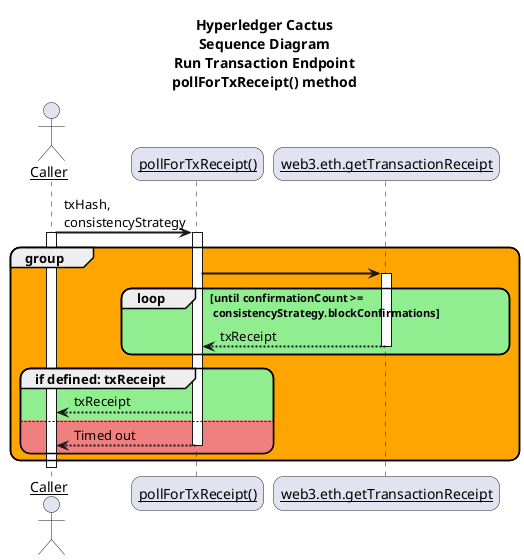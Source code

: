 @startuml Sequence Diagram - transact method

title Hyperledger Cactus\nSequence Diagram\nRun Transaction Endpoint\npollForTxReceipt() method

skinparam sequenceArrowThickness 2
skinparam roundcorner 20
skinparam maxmessagesize 100
skinparam sequenceParticipant underline

actor "Caller" as caller
participant "pollForTxReceipt()" as pftr
participant "web3.eth.getTransactionReceipt" as wegt

caller -> pftr: txHash, consistencyStrategy
activate caller
group #Orange 
    activate pftr
    pftr -> wegt: 
    activate wegt
    loop #LightGreen until confirmationCount >= \n consistencyStrategy.blockConfirmations
        wegt --> pftr: txReceipt
        deactivate wegt
    end loop

    group #LightGreen if defined: txReceipt
        pftr --> caller: txReceipt
    else #LightCoral
        pftr --> caller: Timed out
        deactivate pftr
    end
end
deactivate caller


@enduml